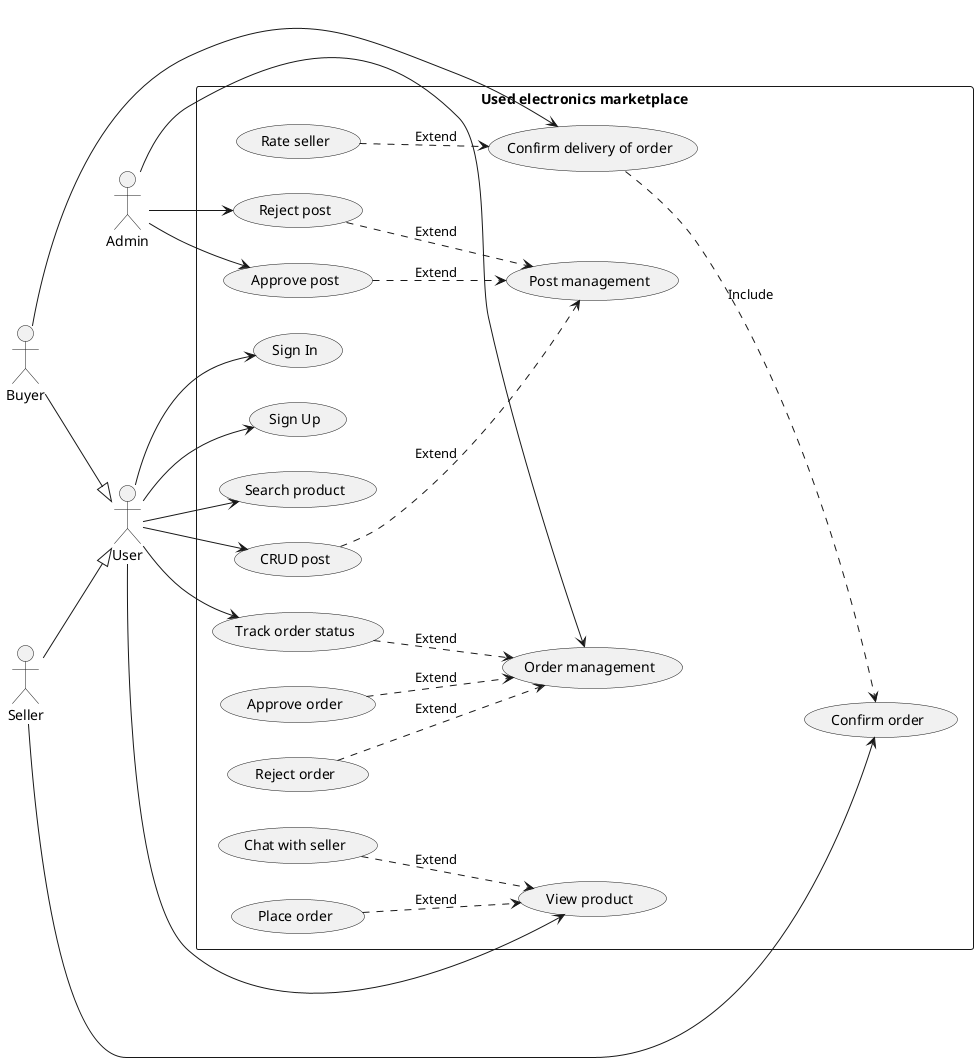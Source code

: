@startuml
left to right direction
skinparam packageStyle rectangle
actor User
actor Admin
actor Buyer
actor Seller
rectangle "Used electronics marketplace" {
    User --> (Sign In)
    User --> (Sign Up)
    User --> (View product)
    User --> (Search product)
    (CRUD post) ..> (Post management): Extend
    (Approve post) ..> (Post management): Extend
    (Reject post) ..> (Post management): Extend
    (Chat with seller) ..> (View product): Extend
    (Place order) ..> (View product): Extend
    User --> (CRUD post)
    Admin --> (Approve post)
    Admin --> (Reject post)
    (Approve order) ..> (Order management): Extend
    (Reject order) ..> (Order management): Extend
    (Track order status) ..> (Order management): Extend
    Admin --> (Order management)
    User --> (Track order status)
    Buyer --> (Confirm delivery of order)
    (Rate seller) ..> (Confirm delivery of order): Extend
    Seller --> (Confirm order)
    (Confirm delivery of order) ..> (Confirm order): Include
}

Buyer --|> User
Seller --|> User

@enduml